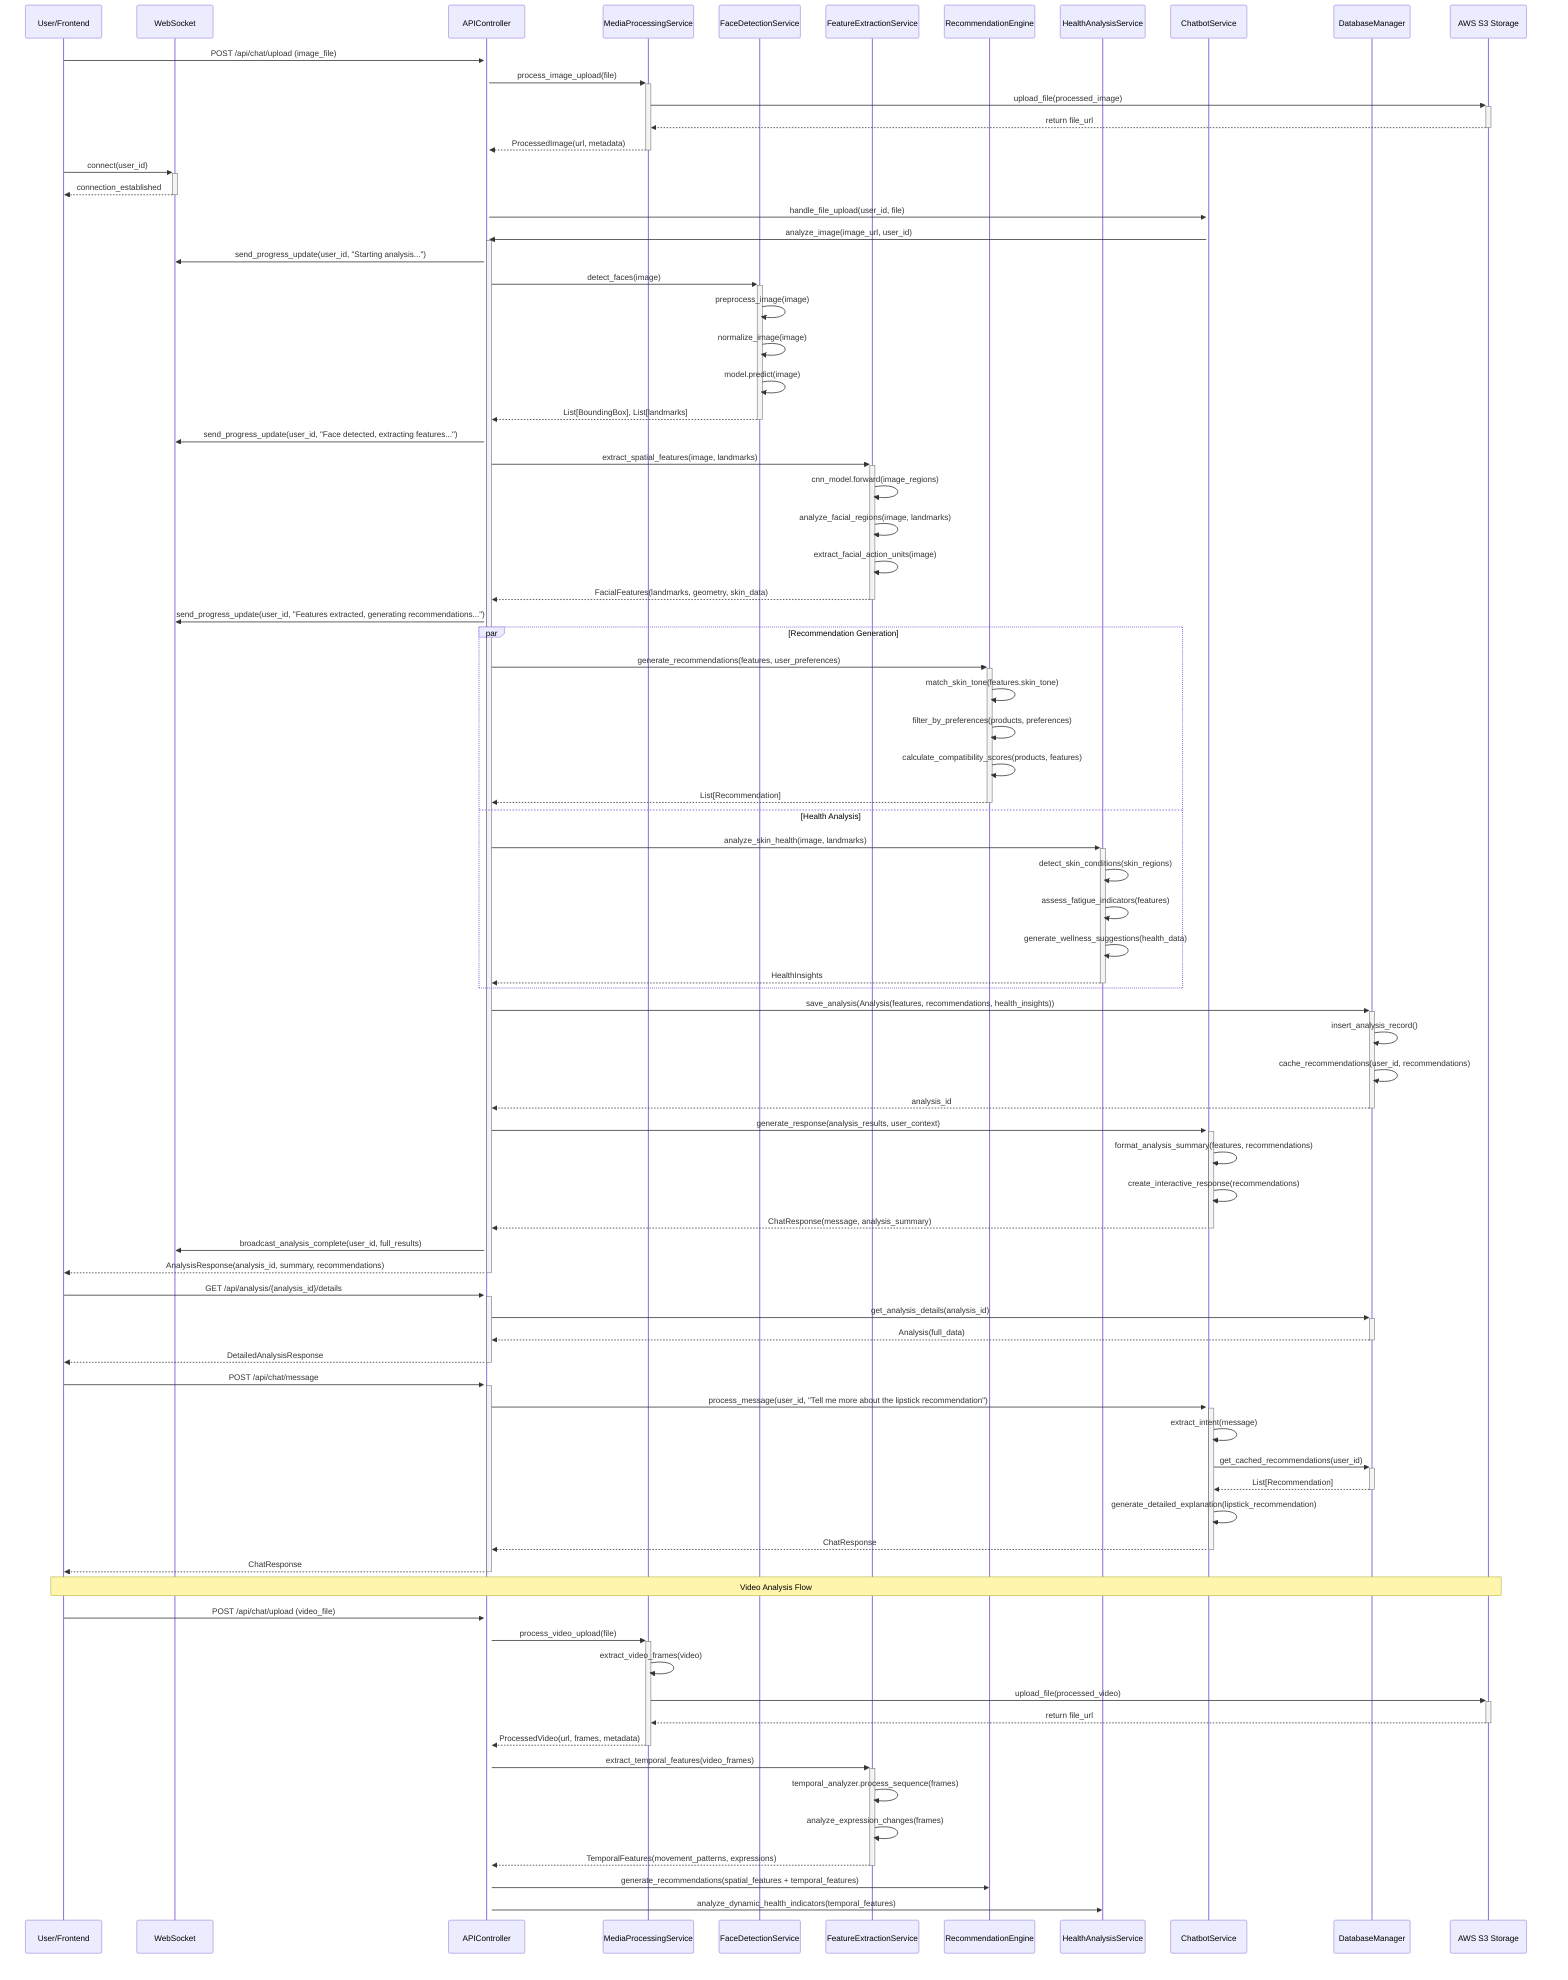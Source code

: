 sequenceDiagram
    participant U as User/Frontend
    participant WS as WebSocket
    participant API as APIController
    participant MP as MediaProcessingService
    participant FD as FaceDetectionService
    participant FE as FeatureExtractionService
    participant RE as RecommendationEngine
    participant HA as HealthAnalysisService
    participant CB as ChatbotService
    participant DB as DatabaseManager
    participant S3 as AWS S3 Storage

    %% User uploads image through chatbot
    U->>+API: POST /api/chat/upload (image_file)
    API->>+MP: process_image_upload(file)
    MP->>+S3: upload_file(processed_image)
    S3-->>-MP: return file_url
    MP-->>-API: ProcessedImage(url, metadata)
    
    %% Establish WebSocket for real-time updates
    U->>+WS: connect(user_id)
    WS-->>-U: connection_established
    
    %% Start analysis pipeline
    API->>+CB: handle_file_upload(user_id, file)
    CB->>+API: analyze_image(image_url, user_id)
    API->>WS: send_progress_update(user_id, "Starting analysis...")
    
    %% Face detection phase
    API->>+FD: detect_faces(image)
    FD->>FD: preprocess_image(image)
    FD->>FD: normalize_image(image)
    FD->>FD: model.predict(image)
    FD-->>-API: List[BoundingBox], List[landmarks]
    API->>WS: send_progress_update(user_id, "Face detected, extracting features...")
    
    %% Feature extraction phase
    API->>+FE: extract_spatial_features(image, landmarks)
    FE->>FE: cnn_model.forward(image_regions)
    FE->>FE: analyze_facial_regions(image, landmarks)
    FE->>FE: extract_facial_action_units(image)
    FE-->>-API: FacialFeatures(landmarks, geometry, skin_data)
    API->>WS: send_progress_update(user_id, "Features extracted, generating recommendations...")
    
    %% Parallel processing: Recommendations and Health Analysis
    par Recommendation Generation
        API->>+RE: generate_recommendations(features, user_preferences)
        RE->>RE: match_skin_tone(features.skin_tone)
        RE->>RE: filter_by_preferences(products, preferences)
        RE->>RE: calculate_compatibility_scores(products, features)
        RE-->>-API: List[Recommendation]
    and Health Analysis
        API->>+HA: analyze_skin_health(image, landmarks)
        HA->>HA: detect_skin_conditions(skin_regions)
        HA->>HA: assess_fatigue_indicators(features)
        HA->>HA: generate_wellness_suggestions(health_data)
        HA-->>-API: HealthInsights
    end
    
    %% Save analysis results
    API->>+DB: save_analysis(Analysis(features, recommendations, health_insights))
    DB->>DB: insert_analysis_record()
    DB->>DB: cache_recommendations(user_id, recommendations)
    DB-->>-API: analysis_id
    
    %% Generate chatbot response
    API->>+CB: generate_response(analysis_results, user_context)
    CB->>CB: format_analysis_summary(features, recommendations)
    CB->>CB: create_interactive_response(recommendations)
    CB-->>-API: ChatResponse(message, analysis_summary)
    
    %% Send final results
    API->>WS: broadcast_analysis_complete(user_id, full_results)
    API-->>-U: AnalysisResponse(analysis_id, summary, recommendations)
    
    %% User requests detailed view
    U->>+API: GET /api/analysis/{analysis_id}/details
    API->>+DB: get_analysis_details(analysis_id)
    DB-->>-API: Analysis(full_data)
    API-->>-U: DetailedAnalysisResponse
    
    %% User interacts with chatbot for follow-up
    U->>+API: POST /api/chat/message
    API->>+CB: process_message(user_id, "Tell me more about the lipstick recommendation")
    CB->>CB: extract_intent(message)
    CB->>+DB: get_cached_recommendations(user_id)
    DB-->>-CB: List[Recommendation]
    CB->>CB: generate_detailed_explanation(lipstick_recommendation)
    CB-->>-API: ChatResponse
    API-->>-U: ChatResponse
    
    %% Video analysis flow (if video uploaded)
    Note over U,S3: Video Analysis Flow
    U->>+API: POST /api/chat/upload (video_file)
    API->>+MP: process_video_upload(file)
    MP->>MP: extract_video_frames(video)
    MP->>+S3: upload_file(processed_video)
    S3-->>-MP: return file_url
    MP-->>-API: ProcessedVideo(url, frames, metadata)
    
    API->>+FE: extract_temporal_features(video_frames)
    FE->>FE: temporal_analyzer.process_sequence(frames)
    FE->>FE: analyze_expression_changes(frames)
    FE-->>-API: TemporalFeatures(movement_patterns, expressions)
    
    %% Continue with recommendation and health analysis as above
    API->>RE: generate_recommendations(spatial_features + temporal_features)
    API->>HA: analyze_dynamic_health_indicators(temporal_features)